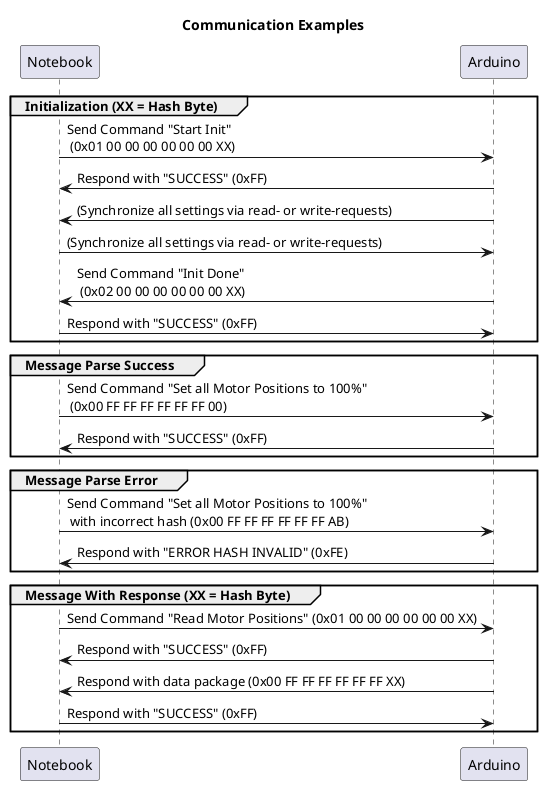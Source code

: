 @startuml
title Communication Examples

group Initialization (XX = Hash Byte)
    Notebook -> Arduino: Send Command "Start Init"\n (0x01 00 00 00 00 00 00 XX)
    Arduino -> Notebook: Respond with "SUCCESS" (0xFF)
    Arduino -> Notebook: (Synchronize all settings via read- or write-requests)
    Notebook -> Arduino: (Synchronize all settings via read- or write-requests)
    Arduino -> Notebook: Send Command "Init Done"\n (0x02 00 00 00 00 00 00 XX)
    Notebook -> Arduino: Respond with "SUCCESS" (0xFF)
end

group Message Parse Success
    Notebook -> Arduino: Send Command "Set all Motor Positions to 100%"\n (0x00 FF FF FF FF FF FF 00)
    Arduino -> Notebook: Respond with "SUCCESS" (0xFF)
end
group Message Parse Error
    Notebook -> Arduino: Send Command "Set all Motor Positions to 100%"\n with incorrect hash (0x00 FF FF FF FF FF FF AB)
    Arduino -> Notebook: Respond with "ERROR HASH INVALID" (0xFE)
end
group Message With Response (XX = Hash Byte)
    Notebook -> Arduino: Send Command "Read Motor Positions" (0x01 00 00 00 00 00 00 XX)
    Arduino -> Notebook: Respond with "SUCCESS" (0xFF)
    Arduino -> Notebook: Respond with data package (0x00 FF FF FF FF FF FF XX)
    Notebook -> Arduino: Respond with "SUCCESS" (0xFF)
end
@enduml